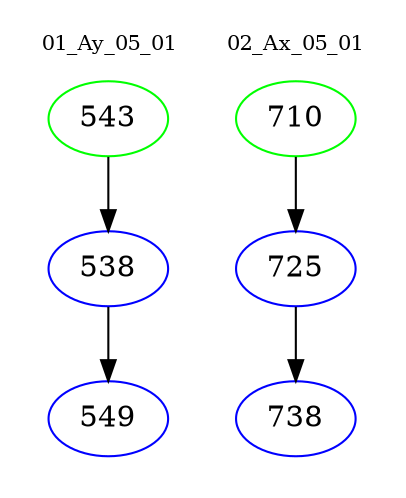 digraph{
subgraph cluster_0 {
color = white
label = "01_Ay_05_01";
fontsize=10;
T0_543 [label="543", color="green"]
T0_543 -> T0_538 [color="black"]
T0_538 [label="538", color="blue"]
T0_538 -> T0_549 [color="black"]
T0_549 [label="549", color="blue"]
}
subgraph cluster_1 {
color = white
label = "02_Ax_05_01";
fontsize=10;
T1_710 [label="710", color="green"]
T1_710 -> T1_725 [color="black"]
T1_725 [label="725", color="blue"]
T1_725 -> T1_738 [color="black"]
T1_738 [label="738", color="blue"]
}
}
